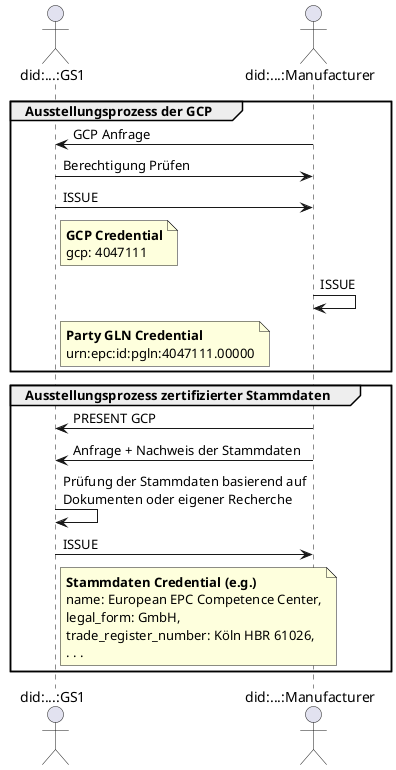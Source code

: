 @startuml
skinparam responseMessageBelowArrow true

actor "did:...:GS1" as GS1
actor "did:...:Manufacturer" as Manufacturer

group Ausstellungsprozess der GCP
    Manufacturer -> GS1 : GCP Anfrage
    GS1 -> Manufacturer : Berechtigung Prüfen
    GS1 -> Manufacturer : ISSUE
    note right of GS1
        <b>GCP Credential</b>
        gcp: 4047111
    end note
    Manufacturer -> Manufacturer : ISSUE
    note right of GS1
        <b>Party GLN Credential</b>
        urn:epc:id:pgln:4047111.00000
    end note
end

group Ausstellungsprozess zertifizierter Stammdaten
    Manufacturer -> GS1 : PRESENT GCP
    Manufacturer -> GS1 : Anfrage + Nachweis der Stammdaten
    GS1 -> GS1: Prüfung der Stammdaten basierend auf\nDokumenten oder eigener Recherche
    
    GS1 -> Manufacturer : ISSUE
    note right of GS1
        <b>Stammdaten Credential (e.g.)</b>
        name: European EPC Competence Center,
        legal_form: GmbH,
        trade_register_number: Köln HBR 61026,
        . . .
    end note
end
@enduml
